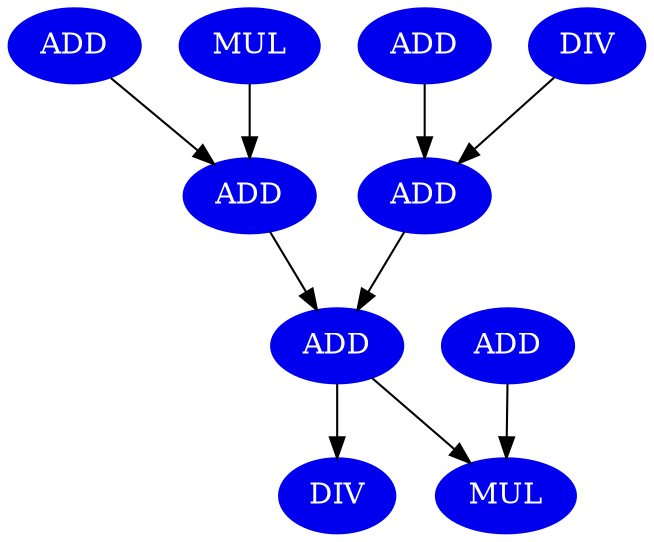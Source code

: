 digraph myExample {
   node [fontcolor=white,style=filled,color=blue2];
   A [label = ADD ];
   B [label = ADD ];
   E [label = ADD ];
   H1 [label = ADD ];
   H [label = ADD ];
   D [label = DIV ];
   Y [label = DIV ];
   C [label = MUL ];
   H2 [label = ADD ];
   O [label = MUL ];
   A -> H1 [ name = 10 ];
   C -> H1 [ name = 11 ];
   B -> H2 [ name = 12 ];
   D -> H2 [ name = 13 ];
   E -> O [ name = 14 ];
   H1 -> H [ name = 15 ];
   H2 -> H [ name = 16 ];
   H -> Y [ name = 17 ];
   H -> O [ name = 18 ];
}
